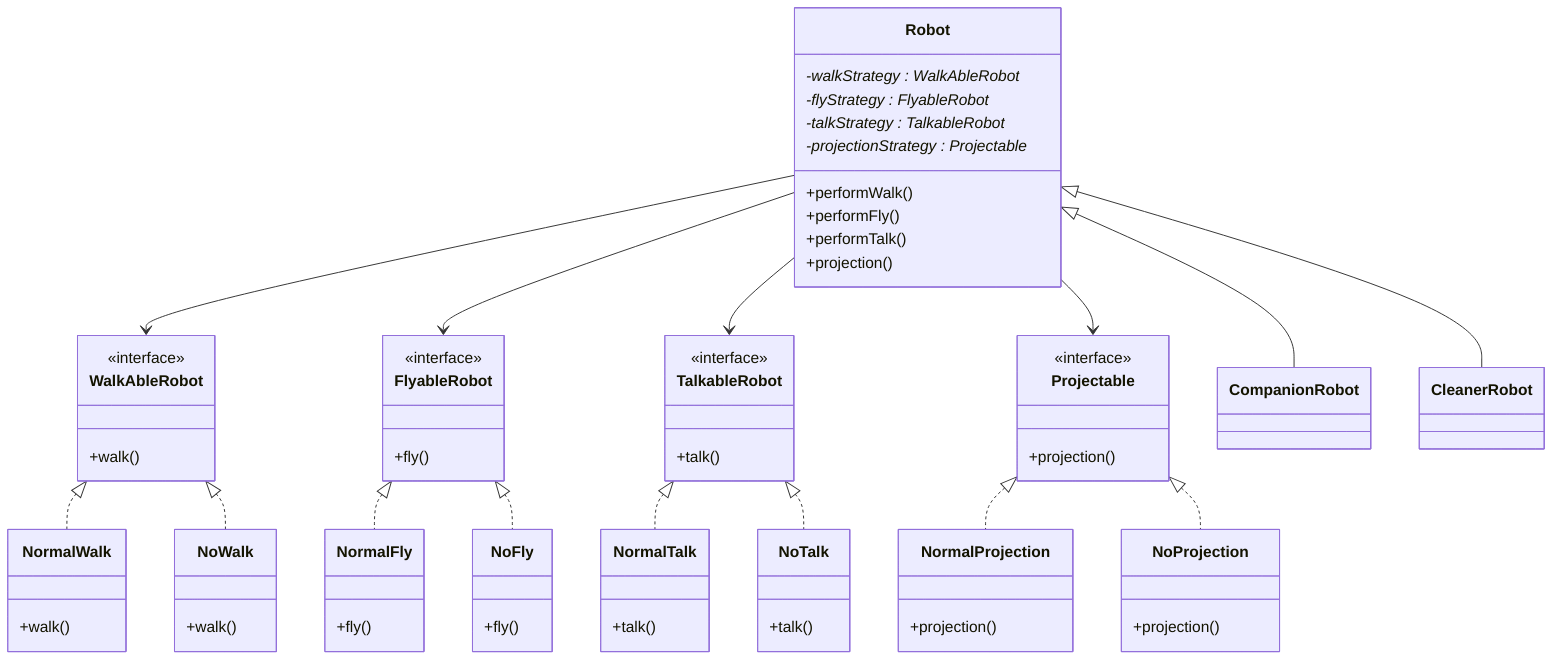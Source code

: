 classDiagram
    class WalkAbleRobot {
        <<interface>>
        +walk()
    }
    class NormalWalk {
        +walk()
    }
    class NoWalk {
        +walk()
    }
    class FlyableRobot {
        <<interface>>
        +fly()
    }
    class NormalFly {
        +fly()
    }
    class NoFly {
        +fly()
    }
    class TalkableRobot {
        <<interface>>
        +talk()
    }
    class NormalTalk {
        +talk()
    }
    class NoTalk {
        +talk()
    }
    class Projectable {
        <<interface>>
        +projection()
    }
    class NormalProjection {
        +projection()
    }
    class NoProjection {
        +projection()
    }
    class Robot {
        -walkStrategy : WalkAbleRobot*
        -flyStrategy : FlyableRobot*
        -talkStrategy : TalkableRobot*
        -projectionStrategy : Projectable*
        +performWalk()
        +performFly()
        +performTalk()
        +projection()
    }
    class CompanionRobot {
    }
    class CleanerRobot {
    }

    WalkAbleRobot <|.. NormalWalk
    WalkAbleRobot <|.. NoWalk
    FlyableRobot <|.. NormalFly
    FlyableRobot <|.. NoFly
    TalkableRobot <|.. NormalTalk
    TalkableRobot <|.. NoTalk
    Projectable <|.. NormalProjection
    Projectable <|.. NoProjection
    Robot <|-- CompanionRobot
    Robot <|-- CleanerRobot
    Robot --> WalkAbleRobot
    Robot --> FlyableRobot
    Robot --> TalkableRobot
    Robot --> Projectable